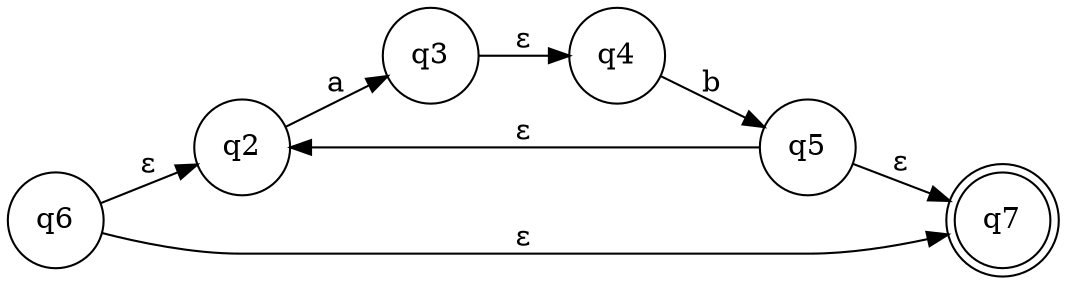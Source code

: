 digraph "test.png" {
	graph [rankdir=LR]
	q2 [label=q2 shape=circle]
	q3 [label=q3 shape=circle]
	q4 [label=q4 shape=circle]
	q5 [label=q5 shape=circle]
	q6 [label=q6 shape=circle]
	q7 [label=q7 shape=doublecircle]
	q2 -> q3 [label=a]
	q3 -> q4 [label="ε"]
	q4 -> q5 [label=b]
	q5 -> q2 [label="ε"]
	q5 -> q7 [label="ε"]
	q6 -> q2 [label="ε"]
	q6 -> q7 [label="ε"]
}
